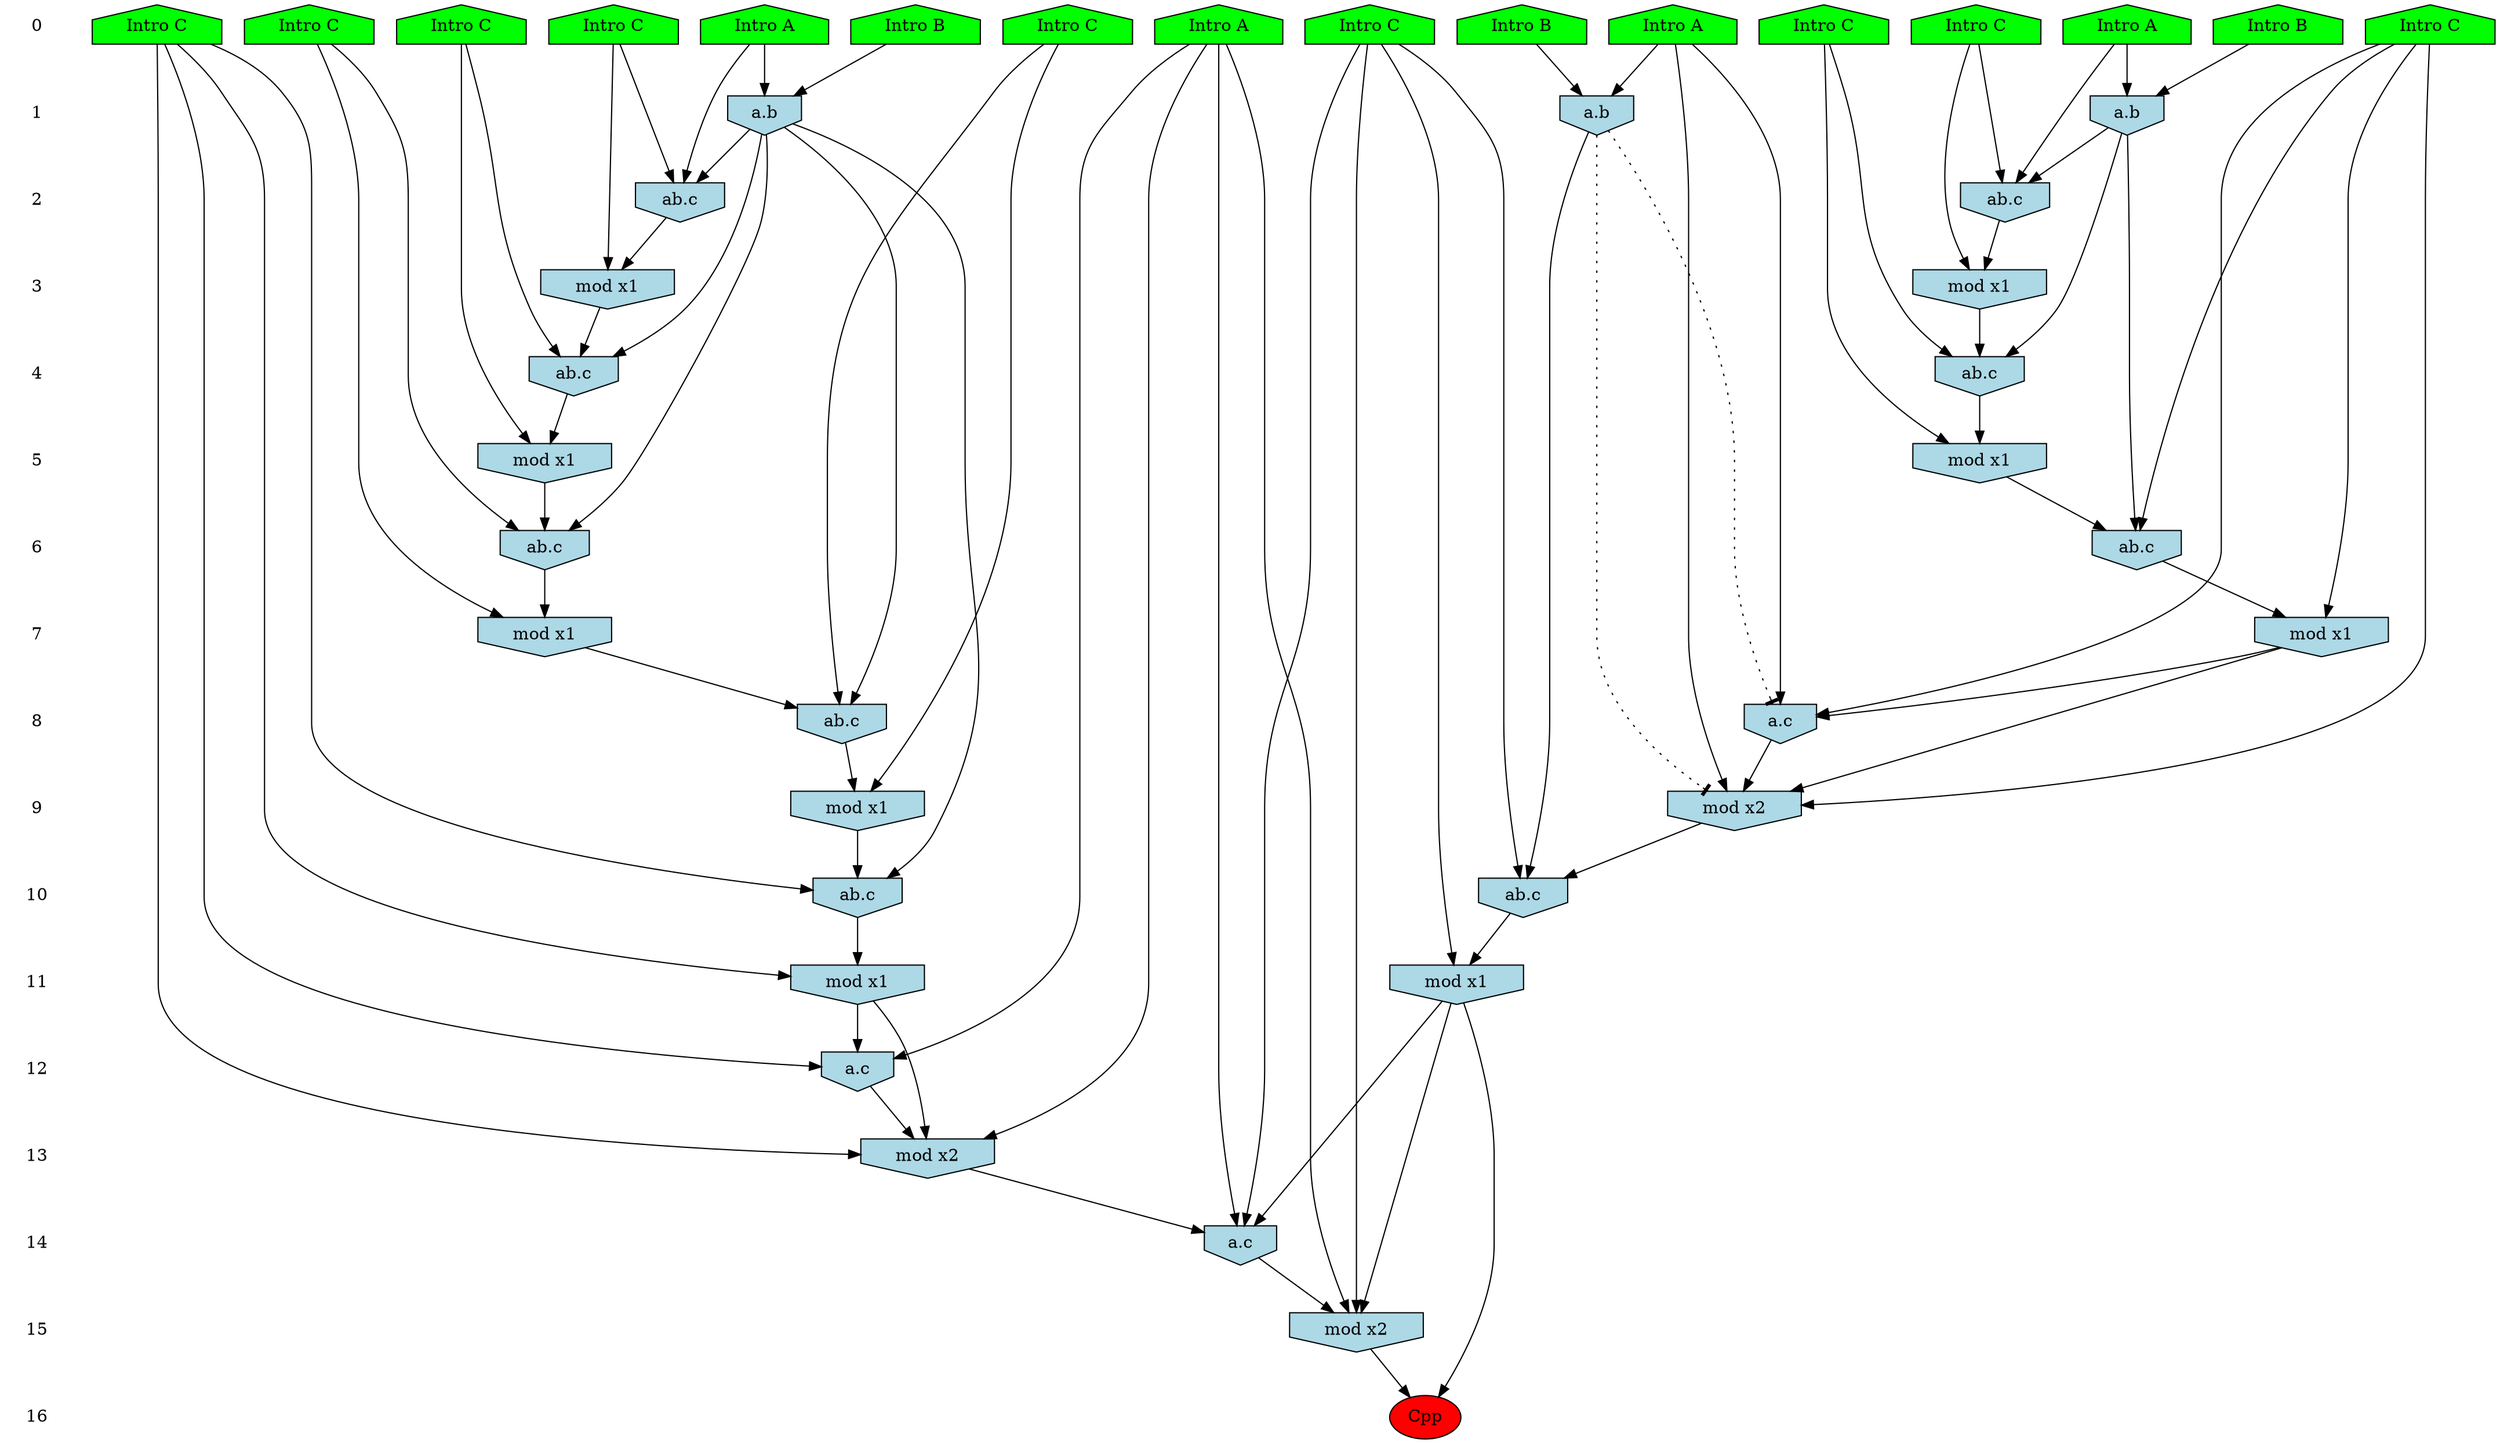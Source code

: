 /* Compression of 1 causal flows obtained in average at 1.922754E+01 t.u */
/* Compressed causal flows were: [3509] */
digraph G{
 ranksep=.5 ; 
{ rank = same ; "0" [shape=plaintext] ; node_1 [label ="Intro A", shape=house, style=filled, fillcolor=green] ;
node_2 [label ="Intro B", shape=house, style=filled, fillcolor=green] ;
node_3 [label ="Intro A", shape=house, style=filled, fillcolor=green] ;
node_4 [label ="Intro A", shape=house, style=filled, fillcolor=green] ;
node_5 [label ="Intro A", shape=house, style=filled, fillcolor=green] ;
node_6 [label ="Intro B", shape=house, style=filled, fillcolor=green] ;
node_7 [label ="Intro B", shape=house, style=filled, fillcolor=green] ;
node_8 [label ="Intro C", shape=house, style=filled, fillcolor=green] ;
node_9 [label ="Intro C", shape=house, style=filled, fillcolor=green] ;
node_10 [label ="Intro C", shape=house, style=filled, fillcolor=green] ;
node_11 [label ="Intro C", shape=house, style=filled, fillcolor=green] ;
node_12 [label ="Intro C", shape=house, style=filled, fillcolor=green] ;
node_13 [label ="Intro C", shape=house, style=filled, fillcolor=green] ;
node_14 [label ="Intro C", shape=house, style=filled, fillcolor=green] ;
node_15 [label ="Intro C", shape=house, style=filled, fillcolor=green] ;
node_16 [label ="Intro C", shape=house, style=filled, fillcolor=green] ;
}
{ rank = same ; "1" [shape=plaintext] ; node_17 [label="a.b", shape=invhouse, style=filled, fillcolor = lightblue] ;
node_21 [label="a.b", shape=invhouse, style=filled, fillcolor = lightblue] ;
node_36 [label="a.b", shape=invhouse, style=filled, fillcolor = lightblue] ;
}
{ rank = same ; "2" [shape=plaintext] ; node_18 [label="ab.c", shape=invhouse, style=filled, fillcolor = lightblue] ;
node_22 [label="ab.c", shape=invhouse, style=filled, fillcolor = lightblue] ;
}
{ rank = same ; "3" [shape=plaintext] ; node_19 [label="mod x1", shape=invhouse, style=filled, fillcolor = lightblue] ;
node_23 [label="mod x1", shape=invhouse, style=filled, fillcolor = lightblue] ;
}
{ rank = same ; "4" [shape=plaintext] ; node_20 [label="ab.c", shape=invhouse, style=filled, fillcolor = lightblue] ;
node_27 [label="ab.c", shape=invhouse, style=filled, fillcolor = lightblue] ;
}
{ rank = same ; "5" [shape=plaintext] ; node_24 [label="mod x1", shape=invhouse, style=filled, fillcolor = lightblue] ;
node_28 [label="mod x1", shape=invhouse, style=filled, fillcolor = lightblue] ;
}
{ rank = same ; "6" [shape=plaintext] ; node_25 [label="ab.c", shape=invhouse, style=filled, fillcolor = lightblue] ;
node_29 [label="ab.c", shape=invhouse, style=filled, fillcolor = lightblue] ;
}
{ rank = same ; "7" [shape=plaintext] ; node_26 [label="mod x1", shape=invhouse, style=filled, fillcolor = lightblue] ;
node_30 [label="mod x1", shape=invhouse, style=filled, fillcolor = lightblue] ;
}
{ rank = same ; "8" [shape=plaintext] ; node_31 [label="ab.c", shape=invhouse, style=filled, fillcolor = lightblue] ;
node_32 [label="a.c", shape=invhouse, style=filled, fillcolor = lightblue] ;
}
{ rank = same ; "9" [shape=plaintext] ; node_33 [label="mod x1", shape=invhouse, style=filled, fillcolor = lightblue] ;
node_34 [label="mod x2", shape=invhouse, style=filled, fillcolor = lightblue] ;
}
{ rank = same ; "10" [shape=plaintext] ; node_35 [label="ab.c", shape=invhouse, style=filled, fillcolor = lightblue] ;
node_40 [label="ab.c", shape=invhouse, style=filled, fillcolor = lightblue] ;
}
{ rank = same ; "11" [shape=plaintext] ; node_37 [label="mod x1", shape=invhouse, style=filled, fillcolor = lightblue] ;
node_41 [label="mod x1", shape=invhouse, style=filled, fillcolor = lightblue] ;
}
{ rank = same ; "12" [shape=plaintext] ; node_38 [label="a.c", shape=invhouse, style=filled, fillcolor = lightblue] ;
}
{ rank = same ; "13" [shape=plaintext] ; node_39 [label="mod x2", shape=invhouse, style=filled, fillcolor = lightblue] ;
}
{ rank = same ; "14" [shape=plaintext] ; node_42 [label="a.c", shape=invhouse, style=filled, fillcolor = lightblue] ;
}
{ rank = same ; "15" [shape=plaintext] ; node_43 [label="mod x2", shape=invhouse, style=filled, fillcolor = lightblue] ;
}
{ rank = same ; "16" [shape=plaintext] ; node_44 [label ="Cpp", style=filled, fillcolor=red] ;
}
"0" -> "1" [style="invis"]; 
"1" -> "2" [style="invis"]; 
"2" -> "3" [style="invis"]; 
"3" -> "4" [style="invis"]; 
"4" -> "5" [style="invis"]; 
"5" -> "6" [style="invis"]; 
"6" -> "7" [style="invis"]; 
"7" -> "8" [style="invis"]; 
"8" -> "9" [style="invis"]; 
"9" -> "10" [style="invis"]; 
"10" -> "11" [style="invis"]; 
"11" -> "12" [style="invis"]; 
"12" -> "13" [style="invis"]; 
"13" -> "14" [style="invis"]; 
"14" -> "15" [style="invis"]; 
"15" -> "16" [style="invis"]; 
node_2 -> node_17
node_3 -> node_17
node_3 -> node_18
node_11 -> node_18
node_17 -> node_18
node_11 -> node_19
node_18 -> node_19
node_13 -> node_20
node_17 -> node_20
node_19 -> node_20
node_1 -> node_21
node_7 -> node_21
node_1 -> node_22
node_8 -> node_22
node_21 -> node_22
node_8 -> node_23
node_22 -> node_23
node_13 -> node_24
node_20 -> node_24
node_16 -> node_25
node_17 -> node_25
node_24 -> node_25
node_16 -> node_26
node_25 -> node_26
node_12 -> node_27
node_21 -> node_27
node_23 -> node_27
node_12 -> node_28
node_27 -> node_28
node_15 -> node_29
node_21 -> node_29
node_28 -> node_29
node_15 -> node_30
node_29 -> node_30
node_9 -> node_31
node_21 -> node_31
node_30 -> node_31
node_5 -> node_32
node_16 -> node_32
node_26 -> node_32
node_9 -> node_33
node_31 -> node_33
node_5 -> node_34
node_16 -> node_34
node_26 -> node_34
node_32 -> node_34
node_10 -> node_35
node_21 -> node_35
node_33 -> node_35
node_5 -> node_36
node_6 -> node_36
node_10 -> node_37
node_35 -> node_37
node_4 -> node_38
node_10 -> node_38
node_37 -> node_38
node_4 -> node_39
node_10 -> node_39
node_37 -> node_39
node_38 -> node_39
node_14 -> node_40
node_34 -> node_40
node_36 -> node_40
node_14 -> node_41
node_40 -> node_41
node_4 -> node_42
node_14 -> node_42
node_39 -> node_42
node_41 -> node_42
node_4 -> node_43
node_14 -> node_43
node_41 -> node_43
node_42 -> node_43
node_41 -> node_44
node_43 -> node_44
node_36 -> node_34 [style=dotted, arrowhead = tee] 
node_36 -> node_32 [style=dotted, arrowhead = tee] 
}
/*
 Dot generation time: 0.000194
*/